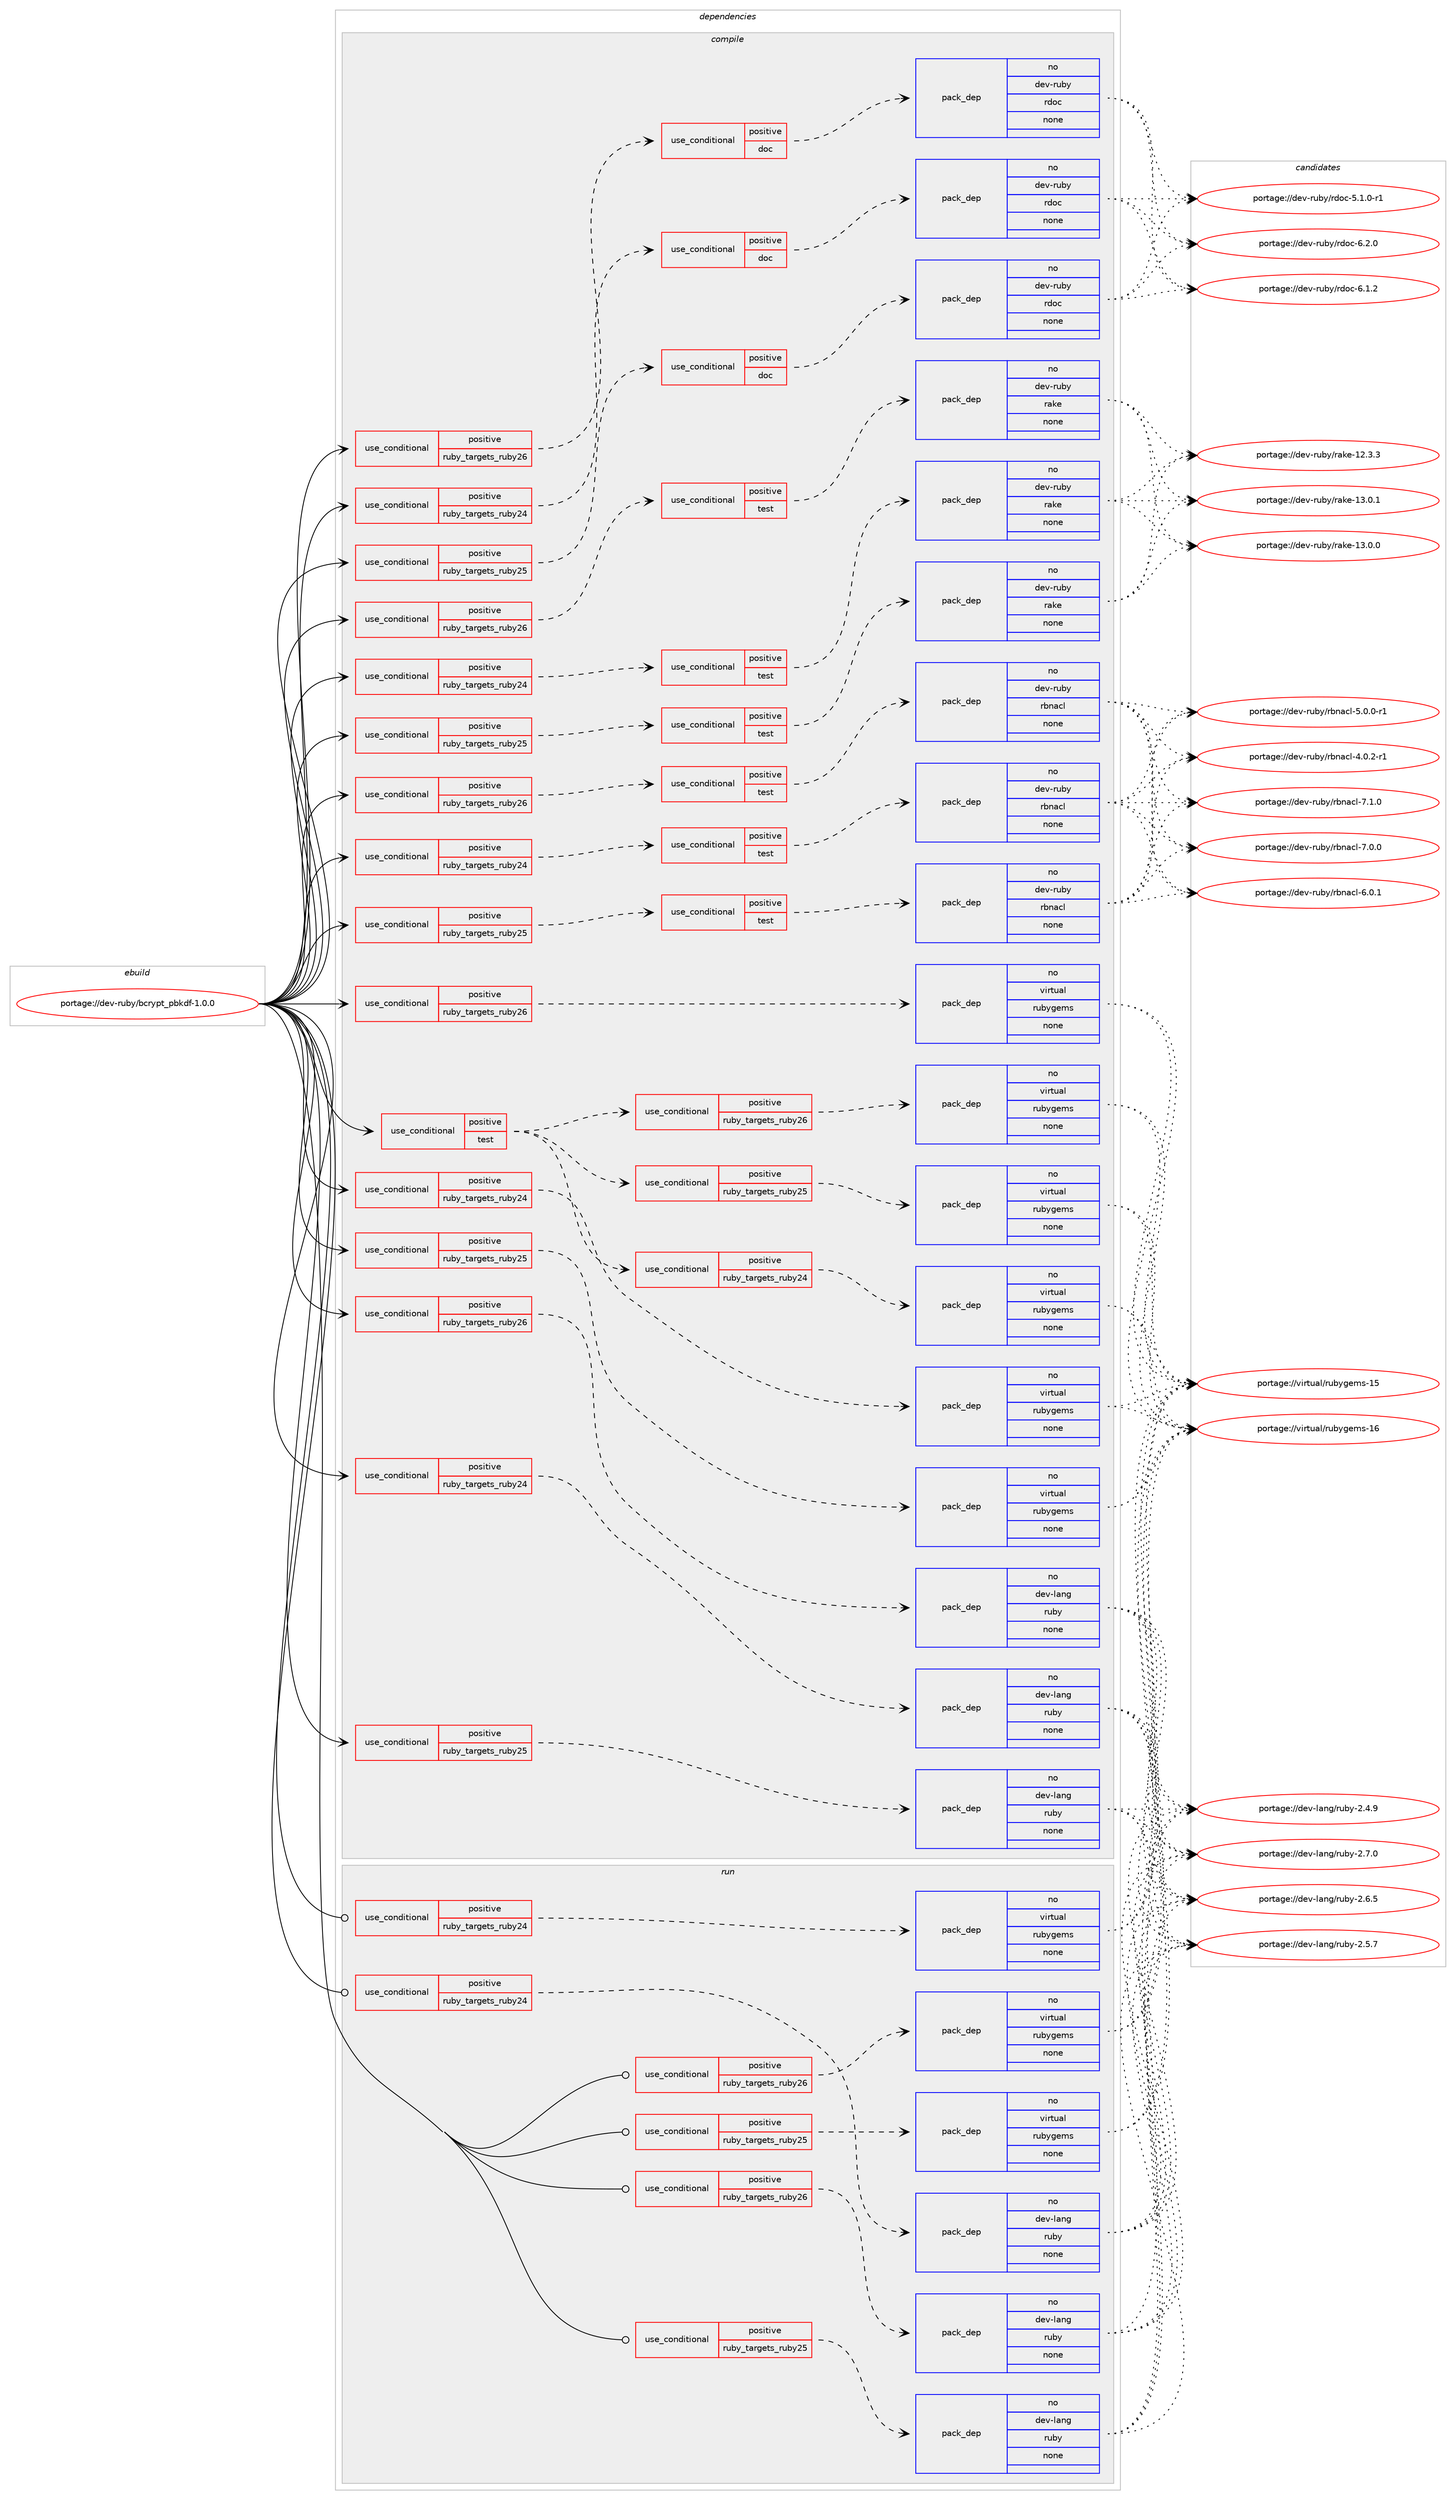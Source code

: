 digraph prolog {

# *************
# Graph options
# *************

newrank=true;
concentrate=true;
compound=true;
graph [rankdir=LR,fontname=Helvetica,fontsize=10,ranksep=1.5];#, ranksep=2.5, nodesep=0.2];
edge  [arrowhead=vee];
node  [fontname=Helvetica,fontsize=10];

# **********
# The ebuild
# **********

subgraph cluster_leftcol {
color=gray;
label=<<i>ebuild</i>>;
id [label="portage://dev-ruby/bcrypt_pbkdf-1.0.0", color=red, width=4, href="../dev-ruby/bcrypt_pbkdf-1.0.0.svg"];
}

# ****************
# The dependencies
# ****************

subgraph cluster_midcol {
color=gray;
label=<<i>dependencies</i>>;
subgraph cluster_compile {
fillcolor="#eeeeee";
style=filled;
label=<<i>compile</i>>;
subgraph cond92588 {
dependency366362 [label=<<TABLE BORDER="0" CELLBORDER="1" CELLSPACING="0" CELLPADDING="4"><TR><TD ROWSPAN="3" CELLPADDING="10">use_conditional</TD></TR><TR><TD>positive</TD></TR><TR><TD>ruby_targets_ruby24</TD></TR></TABLE>>, shape=none, color=red];
subgraph cond92589 {
dependency366363 [label=<<TABLE BORDER="0" CELLBORDER="1" CELLSPACING="0" CELLPADDING="4"><TR><TD ROWSPAN="3" CELLPADDING="10">use_conditional</TD></TR><TR><TD>positive</TD></TR><TR><TD>doc</TD></TR></TABLE>>, shape=none, color=red];
subgraph pack268950 {
dependency366364 [label=<<TABLE BORDER="0" CELLBORDER="1" CELLSPACING="0" CELLPADDING="4" WIDTH="220"><TR><TD ROWSPAN="6" CELLPADDING="30">pack_dep</TD></TR><TR><TD WIDTH="110">no</TD></TR><TR><TD>dev-ruby</TD></TR><TR><TD>rdoc</TD></TR><TR><TD>none</TD></TR><TR><TD></TD></TR></TABLE>>, shape=none, color=blue];
}
dependency366363:e -> dependency366364:w [weight=20,style="dashed",arrowhead="vee"];
}
dependency366362:e -> dependency366363:w [weight=20,style="dashed",arrowhead="vee"];
}
id:e -> dependency366362:w [weight=20,style="solid",arrowhead="vee"];
subgraph cond92590 {
dependency366365 [label=<<TABLE BORDER="0" CELLBORDER="1" CELLSPACING="0" CELLPADDING="4"><TR><TD ROWSPAN="3" CELLPADDING="10">use_conditional</TD></TR><TR><TD>positive</TD></TR><TR><TD>ruby_targets_ruby24</TD></TR></TABLE>>, shape=none, color=red];
subgraph cond92591 {
dependency366366 [label=<<TABLE BORDER="0" CELLBORDER="1" CELLSPACING="0" CELLPADDING="4"><TR><TD ROWSPAN="3" CELLPADDING="10">use_conditional</TD></TR><TR><TD>positive</TD></TR><TR><TD>test</TD></TR></TABLE>>, shape=none, color=red];
subgraph pack268951 {
dependency366367 [label=<<TABLE BORDER="0" CELLBORDER="1" CELLSPACING="0" CELLPADDING="4" WIDTH="220"><TR><TD ROWSPAN="6" CELLPADDING="30">pack_dep</TD></TR><TR><TD WIDTH="110">no</TD></TR><TR><TD>dev-ruby</TD></TR><TR><TD>rake</TD></TR><TR><TD>none</TD></TR><TR><TD></TD></TR></TABLE>>, shape=none, color=blue];
}
dependency366366:e -> dependency366367:w [weight=20,style="dashed",arrowhead="vee"];
}
dependency366365:e -> dependency366366:w [weight=20,style="dashed",arrowhead="vee"];
}
id:e -> dependency366365:w [weight=20,style="solid",arrowhead="vee"];
subgraph cond92592 {
dependency366368 [label=<<TABLE BORDER="0" CELLBORDER="1" CELLSPACING="0" CELLPADDING="4"><TR><TD ROWSPAN="3" CELLPADDING="10">use_conditional</TD></TR><TR><TD>positive</TD></TR><TR><TD>ruby_targets_ruby24</TD></TR></TABLE>>, shape=none, color=red];
subgraph cond92593 {
dependency366369 [label=<<TABLE BORDER="0" CELLBORDER="1" CELLSPACING="0" CELLPADDING="4"><TR><TD ROWSPAN="3" CELLPADDING="10">use_conditional</TD></TR><TR><TD>positive</TD></TR><TR><TD>test</TD></TR></TABLE>>, shape=none, color=red];
subgraph pack268952 {
dependency366370 [label=<<TABLE BORDER="0" CELLBORDER="1" CELLSPACING="0" CELLPADDING="4" WIDTH="220"><TR><TD ROWSPAN="6" CELLPADDING="30">pack_dep</TD></TR><TR><TD WIDTH="110">no</TD></TR><TR><TD>dev-ruby</TD></TR><TR><TD>rbnacl</TD></TR><TR><TD>none</TD></TR><TR><TD></TD></TR></TABLE>>, shape=none, color=blue];
}
dependency366369:e -> dependency366370:w [weight=20,style="dashed",arrowhead="vee"];
}
dependency366368:e -> dependency366369:w [weight=20,style="dashed",arrowhead="vee"];
}
id:e -> dependency366368:w [weight=20,style="solid",arrowhead="vee"];
subgraph cond92594 {
dependency366371 [label=<<TABLE BORDER="0" CELLBORDER="1" CELLSPACING="0" CELLPADDING="4"><TR><TD ROWSPAN="3" CELLPADDING="10">use_conditional</TD></TR><TR><TD>positive</TD></TR><TR><TD>ruby_targets_ruby24</TD></TR></TABLE>>, shape=none, color=red];
subgraph pack268953 {
dependency366372 [label=<<TABLE BORDER="0" CELLBORDER="1" CELLSPACING="0" CELLPADDING="4" WIDTH="220"><TR><TD ROWSPAN="6" CELLPADDING="30">pack_dep</TD></TR><TR><TD WIDTH="110">no</TD></TR><TR><TD>dev-lang</TD></TR><TR><TD>ruby</TD></TR><TR><TD>none</TD></TR><TR><TD></TD></TR></TABLE>>, shape=none, color=blue];
}
dependency366371:e -> dependency366372:w [weight=20,style="dashed",arrowhead="vee"];
}
id:e -> dependency366371:w [weight=20,style="solid",arrowhead="vee"];
subgraph cond92595 {
dependency366373 [label=<<TABLE BORDER="0" CELLBORDER="1" CELLSPACING="0" CELLPADDING="4"><TR><TD ROWSPAN="3" CELLPADDING="10">use_conditional</TD></TR><TR><TD>positive</TD></TR><TR><TD>ruby_targets_ruby24</TD></TR></TABLE>>, shape=none, color=red];
subgraph pack268954 {
dependency366374 [label=<<TABLE BORDER="0" CELLBORDER="1" CELLSPACING="0" CELLPADDING="4" WIDTH="220"><TR><TD ROWSPAN="6" CELLPADDING="30">pack_dep</TD></TR><TR><TD WIDTH="110">no</TD></TR><TR><TD>virtual</TD></TR><TR><TD>rubygems</TD></TR><TR><TD>none</TD></TR><TR><TD></TD></TR></TABLE>>, shape=none, color=blue];
}
dependency366373:e -> dependency366374:w [weight=20,style="dashed",arrowhead="vee"];
}
id:e -> dependency366373:w [weight=20,style="solid",arrowhead="vee"];
subgraph cond92596 {
dependency366375 [label=<<TABLE BORDER="0" CELLBORDER="1" CELLSPACING="0" CELLPADDING="4"><TR><TD ROWSPAN="3" CELLPADDING="10">use_conditional</TD></TR><TR><TD>positive</TD></TR><TR><TD>ruby_targets_ruby25</TD></TR></TABLE>>, shape=none, color=red];
subgraph cond92597 {
dependency366376 [label=<<TABLE BORDER="0" CELLBORDER="1" CELLSPACING="0" CELLPADDING="4"><TR><TD ROWSPAN="3" CELLPADDING="10">use_conditional</TD></TR><TR><TD>positive</TD></TR><TR><TD>doc</TD></TR></TABLE>>, shape=none, color=red];
subgraph pack268955 {
dependency366377 [label=<<TABLE BORDER="0" CELLBORDER="1" CELLSPACING="0" CELLPADDING="4" WIDTH="220"><TR><TD ROWSPAN="6" CELLPADDING="30">pack_dep</TD></TR><TR><TD WIDTH="110">no</TD></TR><TR><TD>dev-ruby</TD></TR><TR><TD>rdoc</TD></TR><TR><TD>none</TD></TR><TR><TD></TD></TR></TABLE>>, shape=none, color=blue];
}
dependency366376:e -> dependency366377:w [weight=20,style="dashed",arrowhead="vee"];
}
dependency366375:e -> dependency366376:w [weight=20,style="dashed",arrowhead="vee"];
}
id:e -> dependency366375:w [weight=20,style="solid",arrowhead="vee"];
subgraph cond92598 {
dependency366378 [label=<<TABLE BORDER="0" CELLBORDER="1" CELLSPACING="0" CELLPADDING="4"><TR><TD ROWSPAN="3" CELLPADDING="10">use_conditional</TD></TR><TR><TD>positive</TD></TR><TR><TD>ruby_targets_ruby25</TD></TR></TABLE>>, shape=none, color=red];
subgraph cond92599 {
dependency366379 [label=<<TABLE BORDER="0" CELLBORDER="1" CELLSPACING="0" CELLPADDING="4"><TR><TD ROWSPAN="3" CELLPADDING="10">use_conditional</TD></TR><TR><TD>positive</TD></TR><TR><TD>test</TD></TR></TABLE>>, shape=none, color=red];
subgraph pack268956 {
dependency366380 [label=<<TABLE BORDER="0" CELLBORDER="1" CELLSPACING="0" CELLPADDING="4" WIDTH="220"><TR><TD ROWSPAN="6" CELLPADDING="30">pack_dep</TD></TR><TR><TD WIDTH="110">no</TD></TR><TR><TD>dev-ruby</TD></TR><TR><TD>rake</TD></TR><TR><TD>none</TD></TR><TR><TD></TD></TR></TABLE>>, shape=none, color=blue];
}
dependency366379:e -> dependency366380:w [weight=20,style="dashed",arrowhead="vee"];
}
dependency366378:e -> dependency366379:w [weight=20,style="dashed",arrowhead="vee"];
}
id:e -> dependency366378:w [weight=20,style="solid",arrowhead="vee"];
subgraph cond92600 {
dependency366381 [label=<<TABLE BORDER="0" CELLBORDER="1" CELLSPACING="0" CELLPADDING="4"><TR><TD ROWSPAN="3" CELLPADDING="10">use_conditional</TD></TR><TR><TD>positive</TD></TR><TR><TD>ruby_targets_ruby25</TD></TR></TABLE>>, shape=none, color=red];
subgraph cond92601 {
dependency366382 [label=<<TABLE BORDER="0" CELLBORDER="1" CELLSPACING="0" CELLPADDING="4"><TR><TD ROWSPAN="3" CELLPADDING="10">use_conditional</TD></TR><TR><TD>positive</TD></TR><TR><TD>test</TD></TR></TABLE>>, shape=none, color=red];
subgraph pack268957 {
dependency366383 [label=<<TABLE BORDER="0" CELLBORDER="1" CELLSPACING="0" CELLPADDING="4" WIDTH="220"><TR><TD ROWSPAN="6" CELLPADDING="30">pack_dep</TD></TR><TR><TD WIDTH="110">no</TD></TR><TR><TD>dev-ruby</TD></TR><TR><TD>rbnacl</TD></TR><TR><TD>none</TD></TR><TR><TD></TD></TR></TABLE>>, shape=none, color=blue];
}
dependency366382:e -> dependency366383:w [weight=20,style="dashed",arrowhead="vee"];
}
dependency366381:e -> dependency366382:w [weight=20,style="dashed",arrowhead="vee"];
}
id:e -> dependency366381:w [weight=20,style="solid",arrowhead="vee"];
subgraph cond92602 {
dependency366384 [label=<<TABLE BORDER="0" CELLBORDER="1" CELLSPACING="0" CELLPADDING="4"><TR><TD ROWSPAN="3" CELLPADDING="10">use_conditional</TD></TR><TR><TD>positive</TD></TR><TR><TD>ruby_targets_ruby25</TD></TR></TABLE>>, shape=none, color=red];
subgraph pack268958 {
dependency366385 [label=<<TABLE BORDER="0" CELLBORDER="1" CELLSPACING="0" CELLPADDING="4" WIDTH="220"><TR><TD ROWSPAN="6" CELLPADDING="30">pack_dep</TD></TR><TR><TD WIDTH="110">no</TD></TR><TR><TD>dev-lang</TD></TR><TR><TD>ruby</TD></TR><TR><TD>none</TD></TR><TR><TD></TD></TR></TABLE>>, shape=none, color=blue];
}
dependency366384:e -> dependency366385:w [weight=20,style="dashed",arrowhead="vee"];
}
id:e -> dependency366384:w [weight=20,style="solid",arrowhead="vee"];
subgraph cond92603 {
dependency366386 [label=<<TABLE BORDER="0" CELLBORDER="1" CELLSPACING="0" CELLPADDING="4"><TR><TD ROWSPAN="3" CELLPADDING="10">use_conditional</TD></TR><TR><TD>positive</TD></TR><TR><TD>ruby_targets_ruby25</TD></TR></TABLE>>, shape=none, color=red];
subgraph pack268959 {
dependency366387 [label=<<TABLE BORDER="0" CELLBORDER="1" CELLSPACING="0" CELLPADDING="4" WIDTH="220"><TR><TD ROWSPAN="6" CELLPADDING="30">pack_dep</TD></TR><TR><TD WIDTH="110">no</TD></TR><TR><TD>virtual</TD></TR><TR><TD>rubygems</TD></TR><TR><TD>none</TD></TR><TR><TD></TD></TR></TABLE>>, shape=none, color=blue];
}
dependency366386:e -> dependency366387:w [weight=20,style="dashed",arrowhead="vee"];
}
id:e -> dependency366386:w [weight=20,style="solid",arrowhead="vee"];
subgraph cond92604 {
dependency366388 [label=<<TABLE BORDER="0" CELLBORDER="1" CELLSPACING="0" CELLPADDING="4"><TR><TD ROWSPAN="3" CELLPADDING="10">use_conditional</TD></TR><TR><TD>positive</TD></TR><TR><TD>ruby_targets_ruby26</TD></TR></TABLE>>, shape=none, color=red];
subgraph cond92605 {
dependency366389 [label=<<TABLE BORDER="0" CELLBORDER="1" CELLSPACING="0" CELLPADDING="4"><TR><TD ROWSPAN="3" CELLPADDING="10">use_conditional</TD></TR><TR><TD>positive</TD></TR><TR><TD>doc</TD></TR></TABLE>>, shape=none, color=red];
subgraph pack268960 {
dependency366390 [label=<<TABLE BORDER="0" CELLBORDER="1" CELLSPACING="0" CELLPADDING="4" WIDTH="220"><TR><TD ROWSPAN="6" CELLPADDING="30">pack_dep</TD></TR><TR><TD WIDTH="110">no</TD></TR><TR><TD>dev-ruby</TD></TR><TR><TD>rdoc</TD></TR><TR><TD>none</TD></TR><TR><TD></TD></TR></TABLE>>, shape=none, color=blue];
}
dependency366389:e -> dependency366390:w [weight=20,style="dashed",arrowhead="vee"];
}
dependency366388:e -> dependency366389:w [weight=20,style="dashed",arrowhead="vee"];
}
id:e -> dependency366388:w [weight=20,style="solid",arrowhead="vee"];
subgraph cond92606 {
dependency366391 [label=<<TABLE BORDER="0" CELLBORDER="1" CELLSPACING="0" CELLPADDING="4"><TR><TD ROWSPAN="3" CELLPADDING="10">use_conditional</TD></TR><TR><TD>positive</TD></TR><TR><TD>ruby_targets_ruby26</TD></TR></TABLE>>, shape=none, color=red];
subgraph cond92607 {
dependency366392 [label=<<TABLE BORDER="0" CELLBORDER="1" CELLSPACING="0" CELLPADDING="4"><TR><TD ROWSPAN="3" CELLPADDING="10">use_conditional</TD></TR><TR><TD>positive</TD></TR><TR><TD>test</TD></TR></TABLE>>, shape=none, color=red];
subgraph pack268961 {
dependency366393 [label=<<TABLE BORDER="0" CELLBORDER="1" CELLSPACING="0" CELLPADDING="4" WIDTH="220"><TR><TD ROWSPAN="6" CELLPADDING="30">pack_dep</TD></TR><TR><TD WIDTH="110">no</TD></TR><TR><TD>dev-ruby</TD></TR><TR><TD>rake</TD></TR><TR><TD>none</TD></TR><TR><TD></TD></TR></TABLE>>, shape=none, color=blue];
}
dependency366392:e -> dependency366393:w [weight=20,style="dashed",arrowhead="vee"];
}
dependency366391:e -> dependency366392:w [weight=20,style="dashed",arrowhead="vee"];
}
id:e -> dependency366391:w [weight=20,style="solid",arrowhead="vee"];
subgraph cond92608 {
dependency366394 [label=<<TABLE BORDER="0" CELLBORDER="1" CELLSPACING="0" CELLPADDING="4"><TR><TD ROWSPAN="3" CELLPADDING="10">use_conditional</TD></TR><TR><TD>positive</TD></TR><TR><TD>ruby_targets_ruby26</TD></TR></TABLE>>, shape=none, color=red];
subgraph cond92609 {
dependency366395 [label=<<TABLE BORDER="0" CELLBORDER="1" CELLSPACING="0" CELLPADDING="4"><TR><TD ROWSPAN="3" CELLPADDING="10">use_conditional</TD></TR><TR><TD>positive</TD></TR><TR><TD>test</TD></TR></TABLE>>, shape=none, color=red];
subgraph pack268962 {
dependency366396 [label=<<TABLE BORDER="0" CELLBORDER="1" CELLSPACING="0" CELLPADDING="4" WIDTH="220"><TR><TD ROWSPAN="6" CELLPADDING="30">pack_dep</TD></TR><TR><TD WIDTH="110">no</TD></TR><TR><TD>dev-ruby</TD></TR><TR><TD>rbnacl</TD></TR><TR><TD>none</TD></TR><TR><TD></TD></TR></TABLE>>, shape=none, color=blue];
}
dependency366395:e -> dependency366396:w [weight=20,style="dashed",arrowhead="vee"];
}
dependency366394:e -> dependency366395:w [weight=20,style="dashed",arrowhead="vee"];
}
id:e -> dependency366394:w [weight=20,style="solid",arrowhead="vee"];
subgraph cond92610 {
dependency366397 [label=<<TABLE BORDER="0" CELLBORDER="1" CELLSPACING="0" CELLPADDING="4"><TR><TD ROWSPAN="3" CELLPADDING="10">use_conditional</TD></TR><TR><TD>positive</TD></TR><TR><TD>ruby_targets_ruby26</TD></TR></TABLE>>, shape=none, color=red];
subgraph pack268963 {
dependency366398 [label=<<TABLE BORDER="0" CELLBORDER="1" CELLSPACING="0" CELLPADDING="4" WIDTH="220"><TR><TD ROWSPAN="6" CELLPADDING="30">pack_dep</TD></TR><TR><TD WIDTH="110">no</TD></TR><TR><TD>dev-lang</TD></TR><TR><TD>ruby</TD></TR><TR><TD>none</TD></TR><TR><TD></TD></TR></TABLE>>, shape=none, color=blue];
}
dependency366397:e -> dependency366398:w [weight=20,style="dashed",arrowhead="vee"];
}
id:e -> dependency366397:w [weight=20,style="solid",arrowhead="vee"];
subgraph cond92611 {
dependency366399 [label=<<TABLE BORDER="0" CELLBORDER="1" CELLSPACING="0" CELLPADDING="4"><TR><TD ROWSPAN="3" CELLPADDING="10">use_conditional</TD></TR><TR><TD>positive</TD></TR><TR><TD>ruby_targets_ruby26</TD></TR></TABLE>>, shape=none, color=red];
subgraph pack268964 {
dependency366400 [label=<<TABLE BORDER="0" CELLBORDER="1" CELLSPACING="0" CELLPADDING="4" WIDTH="220"><TR><TD ROWSPAN="6" CELLPADDING="30">pack_dep</TD></TR><TR><TD WIDTH="110">no</TD></TR><TR><TD>virtual</TD></TR><TR><TD>rubygems</TD></TR><TR><TD>none</TD></TR><TR><TD></TD></TR></TABLE>>, shape=none, color=blue];
}
dependency366399:e -> dependency366400:w [weight=20,style="dashed",arrowhead="vee"];
}
id:e -> dependency366399:w [weight=20,style="solid",arrowhead="vee"];
subgraph cond92612 {
dependency366401 [label=<<TABLE BORDER="0" CELLBORDER="1" CELLSPACING="0" CELLPADDING="4"><TR><TD ROWSPAN="3" CELLPADDING="10">use_conditional</TD></TR><TR><TD>positive</TD></TR><TR><TD>test</TD></TR></TABLE>>, shape=none, color=red];
subgraph cond92613 {
dependency366402 [label=<<TABLE BORDER="0" CELLBORDER="1" CELLSPACING="0" CELLPADDING="4"><TR><TD ROWSPAN="3" CELLPADDING="10">use_conditional</TD></TR><TR><TD>positive</TD></TR><TR><TD>ruby_targets_ruby24</TD></TR></TABLE>>, shape=none, color=red];
subgraph pack268965 {
dependency366403 [label=<<TABLE BORDER="0" CELLBORDER="1" CELLSPACING="0" CELLPADDING="4" WIDTH="220"><TR><TD ROWSPAN="6" CELLPADDING="30">pack_dep</TD></TR><TR><TD WIDTH="110">no</TD></TR><TR><TD>virtual</TD></TR><TR><TD>rubygems</TD></TR><TR><TD>none</TD></TR><TR><TD></TD></TR></TABLE>>, shape=none, color=blue];
}
dependency366402:e -> dependency366403:w [weight=20,style="dashed",arrowhead="vee"];
}
dependency366401:e -> dependency366402:w [weight=20,style="dashed",arrowhead="vee"];
subgraph cond92614 {
dependency366404 [label=<<TABLE BORDER="0" CELLBORDER="1" CELLSPACING="0" CELLPADDING="4"><TR><TD ROWSPAN="3" CELLPADDING="10">use_conditional</TD></TR><TR><TD>positive</TD></TR><TR><TD>ruby_targets_ruby25</TD></TR></TABLE>>, shape=none, color=red];
subgraph pack268966 {
dependency366405 [label=<<TABLE BORDER="0" CELLBORDER="1" CELLSPACING="0" CELLPADDING="4" WIDTH="220"><TR><TD ROWSPAN="6" CELLPADDING="30">pack_dep</TD></TR><TR><TD WIDTH="110">no</TD></TR><TR><TD>virtual</TD></TR><TR><TD>rubygems</TD></TR><TR><TD>none</TD></TR><TR><TD></TD></TR></TABLE>>, shape=none, color=blue];
}
dependency366404:e -> dependency366405:w [weight=20,style="dashed",arrowhead="vee"];
}
dependency366401:e -> dependency366404:w [weight=20,style="dashed",arrowhead="vee"];
subgraph cond92615 {
dependency366406 [label=<<TABLE BORDER="0" CELLBORDER="1" CELLSPACING="0" CELLPADDING="4"><TR><TD ROWSPAN="3" CELLPADDING="10">use_conditional</TD></TR><TR><TD>positive</TD></TR><TR><TD>ruby_targets_ruby26</TD></TR></TABLE>>, shape=none, color=red];
subgraph pack268967 {
dependency366407 [label=<<TABLE BORDER="0" CELLBORDER="1" CELLSPACING="0" CELLPADDING="4" WIDTH="220"><TR><TD ROWSPAN="6" CELLPADDING="30">pack_dep</TD></TR><TR><TD WIDTH="110">no</TD></TR><TR><TD>virtual</TD></TR><TR><TD>rubygems</TD></TR><TR><TD>none</TD></TR><TR><TD></TD></TR></TABLE>>, shape=none, color=blue];
}
dependency366406:e -> dependency366407:w [weight=20,style="dashed",arrowhead="vee"];
}
dependency366401:e -> dependency366406:w [weight=20,style="dashed",arrowhead="vee"];
}
id:e -> dependency366401:w [weight=20,style="solid",arrowhead="vee"];
}
subgraph cluster_compileandrun {
fillcolor="#eeeeee";
style=filled;
label=<<i>compile and run</i>>;
}
subgraph cluster_run {
fillcolor="#eeeeee";
style=filled;
label=<<i>run</i>>;
subgraph cond92616 {
dependency366408 [label=<<TABLE BORDER="0" CELLBORDER="1" CELLSPACING="0" CELLPADDING="4"><TR><TD ROWSPAN="3" CELLPADDING="10">use_conditional</TD></TR><TR><TD>positive</TD></TR><TR><TD>ruby_targets_ruby24</TD></TR></TABLE>>, shape=none, color=red];
subgraph pack268968 {
dependency366409 [label=<<TABLE BORDER="0" CELLBORDER="1" CELLSPACING="0" CELLPADDING="4" WIDTH="220"><TR><TD ROWSPAN="6" CELLPADDING="30">pack_dep</TD></TR><TR><TD WIDTH="110">no</TD></TR><TR><TD>dev-lang</TD></TR><TR><TD>ruby</TD></TR><TR><TD>none</TD></TR><TR><TD></TD></TR></TABLE>>, shape=none, color=blue];
}
dependency366408:e -> dependency366409:w [weight=20,style="dashed",arrowhead="vee"];
}
id:e -> dependency366408:w [weight=20,style="solid",arrowhead="odot"];
subgraph cond92617 {
dependency366410 [label=<<TABLE BORDER="0" CELLBORDER="1" CELLSPACING="0" CELLPADDING="4"><TR><TD ROWSPAN="3" CELLPADDING="10">use_conditional</TD></TR><TR><TD>positive</TD></TR><TR><TD>ruby_targets_ruby24</TD></TR></TABLE>>, shape=none, color=red];
subgraph pack268969 {
dependency366411 [label=<<TABLE BORDER="0" CELLBORDER="1" CELLSPACING="0" CELLPADDING="4" WIDTH="220"><TR><TD ROWSPAN="6" CELLPADDING="30">pack_dep</TD></TR><TR><TD WIDTH="110">no</TD></TR><TR><TD>virtual</TD></TR><TR><TD>rubygems</TD></TR><TR><TD>none</TD></TR><TR><TD></TD></TR></TABLE>>, shape=none, color=blue];
}
dependency366410:e -> dependency366411:w [weight=20,style="dashed",arrowhead="vee"];
}
id:e -> dependency366410:w [weight=20,style="solid",arrowhead="odot"];
subgraph cond92618 {
dependency366412 [label=<<TABLE BORDER="0" CELLBORDER="1" CELLSPACING="0" CELLPADDING="4"><TR><TD ROWSPAN="3" CELLPADDING="10">use_conditional</TD></TR><TR><TD>positive</TD></TR><TR><TD>ruby_targets_ruby25</TD></TR></TABLE>>, shape=none, color=red];
subgraph pack268970 {
dependency366413 [label=<<TABLE BORDER="0" CELLBORDER="1" CELLSPACING="0" CELLPADDING="4" WIDTH="220"><TR><TD ROWSPAN="6" CELLPADDING="30">pack_dep</TD></TR><TR><TD WIDTH="110">no</TD></TR><TR><TD>dev-lang</TD></TR><TR><TD>ruby</TD></TR><TR><TD>none</TD></TR><TR><TD></TD></TR></TABLE>>, shape=none, color=blue];
}
dependency366412:e -> dependency366413:w [weight=20,style="dashed",arrowhead="vee"];
}
id:e -> dependency366412:w [weight=20,style="solid",arrowhead="odot"];
subgraph cond92619 {
dependency366414 [label=<<TABLE BORDER="0" CELLBORDER="1" CELLSPACING="0" CELLPADDING="4"><TR><TD ROWSPAN="3" CELLPADDING="10">use_conditional</TD></TR><TR><TD>positive</TD></TR><TR><TD>ruby_targets_ruby25</TD></TR></TABLE>>, shape=none, color=red];
subgraph pack268971 {
dependency366415 [label=<<TABLE BORDER="0" CELLBORDER="1" CELLSPACING="0" CELLPADDING="4" WIDTH="220"><TR><TD ROWSPAN="6" CELLPADDING="30">pack_dep</TD></TR><TR><TD WIDTH="110">no</TD></TR><TR><TD>virtual</TD></TR><TR><TD>rubygems</TD></TR><TR><TD>none</TD></TR><TR><TD></TD></TR></TABLE>>, shape=none, color=blue];
}
dependency366414:e -> dependency366415:w [weight=20,style="dashed",arrowhead="vee"];
}
id:e -> dependency366414:w [weight=20,style="solid",arrowhead="odot"];
subgraph cond92620 {
dependency366416 [label=<<TABLE BORDER="0" CELLBORDER="1" CELLSPACING="0" CELLPADDING="4"><TR><TD ROWSPAN="3" CELLPADDING="10">use_conditional</TD></TR><TR><TD>positive</TD></TR><TR><TD>ruby_targets_ruby26</TD></TR></TABLE>>, shape=none, color=red];
subgraph pack268972 {
dependency366417 [label=<<TABLE BORDER="0" CELLBORDER="1" CELLSPACING="0" CELLPADDING="4" WIDTH="220"><TR><TD ROWSPAN="6" CELLPADDING="30">pack_dep</TD></TR><TR><TD WIDTH="110">no</TD></TR><TR><TD>dev-lang</TD></TR><TR><TD>ruby</TD></TR><TR><TD>none</TD></TR><TR><TD></TD></TR></TABLE>>, shape=none, color=blue];
}
dependency366416:e -> dependency366417:w [weight=20,style="dashed",arrowhead="vee"];
}
id:e -> dependency366416:w [weight=20,style="solid",arrowhead="odot"];
subgraph cond92621 {
dependency366418 [label=<<TABLE BORDER="0" CELLBORDER="1" CELLSPACING="0" CELLPADDING="4"><TR><TD ROWSPAN="3" CELLPADDING="10">use_conditional</TD></TR><TR><TD>positive</TD></TR><TR><TD>ruby_targets_ruby26</TD></TR></TABLE>>, shape=none, color=red];
subgraph pack268973 {
dependency366419 [label=<<TABLE BORDER="0" CELLBORDER="1" CELLSPACING="0" CELLPADDING="4" WIDTH="220"><TR><TD ROWSPAN="6" CELLPADDING="30">pack_dep</TD></TR><TR><TD WIDTH="110">no</TD></TR><TR><TD>virtual</TD></TR><TR><TD>rubygems</TD></TR><TR><TD>none</TD></TR><TR><TD></TD></TR></TABLE>>, shape=none, color=blue];
}
dependency366418:e -> dependency366419:w [weight=20,style="dashed",arrowhead="vee"];
}
id:e -> dependency366418:w [weight=20,style="solid",arrowhead="odot"];
}
}

# **************
# The candidates
# **************

subgraph cluster_choices {
rank=same;
color=gray;
label=<<i>candidates</i>>;

subgraph choice268950 {
color=black;
nodesep=1;
choice10010111845114117981214711410011199455446504648 [label="portage://dev-ruby/rdoc-6.2.0", color=red, width=4,href="../dev-ruby/rdoc-6.2.0.svg"];
choice10010111845114117981214711410011199455446494650 [label="portage://dev-ruby/rdoc-6.1.2", color=red, width=4,href="../dev-ruby/rdoc-6.1.2.svg"];
choice100101118451141179812147114100111994553464946484511449 [label="portage://dev-ruby/rdoc-5.1.0-r1", color=red, width=4,href="../dev-ruby/rdoc-5.1.0-r1.svg"];
dependency366364:e -> choice10010111845114117981214711410011199455446504648:w [style=dotted,weight="100"];
dependency366364:e -> choice10010111845114117981214711410011199455446494650:w [style=dotted,weight="100"];
dependency366364:e -> choice100101118451141179812147114100111994553464946484511449:w [style=dotted,weight="100"];
}
subgraph choice268951 {
color=black;
nodesep=1;
choice1001011184511411798121471149710710145495146484649 [label="portage://dev-ruby/rake-13.0.1", color=red, width=4,href="../dev-ruby/rake-13.0.1.svg"];
choice1001011184511411798121471149710710145495146484648 [label="portage://dev-ruby/rake-13.0.0", color=red, width=4,href="../dev-ruby/rake-13.0.0.svg"];
choice1001011184511411798121471149710710145495046514651 [label="portage://dev-ruby/rake-12.3.3", color=red, width=4,href="../dev-ruby/rake-12.3.3.svg"];
dependency366367:e -> choice1001011184511411798121471149710710145495146484649:w [style=dotted,weight="100"];
dependency366367:e -> choice1001011184511411798121471149710710145495146484648:w [style=dotted,weight="100"];
dependency366367:e -> choice1001011184511411798121471149710710145495046514651:w [style=dotted,weight="100"];
}
subgraph choice268952 {
color=black;
nodesep=1;
choice100101118451141179812147114981109799108455546494648 [label="portage://dev-ruby/rbnacl-7.1.0", color=red, width=4,href="../dev-ruby/rbnacl-7.1.0.svg"];
choice100101118451141179812147114981109799108455546484648 [label="portage://dev-ruby/rbnacl-7.0.0", color=red, width=4,href="../dev-ruby/rbnacl-7.0.0.svg"];
choice100101118451141179812147114981109799108455446484649 [label="portage://dev-ruby/rbnacl-6.0.1", color=red, width=4,href="../dev-ruby/rbnacl-6.0.1.svg"];
choice1001011184511411798121471149811097991084553464846484511449 [label="portage://dev-ruby/rbnacl-5.0.0-r1", color=red, width=4,href="../dev-ruby/rbnacl-5.0.0-r1.svg"];
choice1001011184511411798121471149811097991084552464846504511449 [label="portage://dev-ruby/rbnacl-4.0.2-r1", color=red, width=4,href="../dev-ruby/rbnacl-4.0.2-r1.svg"];
dependency366370:e -> choice100101118451141179812147114981109799108455546494648:w [style=dotted,weight="100"];
dependency366370:e -> choice100101118451141179812147114981109799108455546484648:w [style=dotted,weight="100"];
dependency366370:e -> choice100101118451141179812147114981109799108455446484649:w [style=dotted,weight="100"];
dependency366370:e -> choice1001011184511411798121471149811097991084553464846484511449:w [style=dotted,weight="100"];
dependency366370:e -> choice1001011184511411798121471149811097991084552464846504511449:w [style=dotted,weight="100"];
}
subgraph choice268953 {
color=black;
nodesep=1;
choice10010111845108971101034711411798121455046554648 [label="portage://dev-lang/ruby-2.7.0", color=red, width=4,href="../dev-lang/ruby-2.7.0.svg"];
choice10010111845108971101034711411798121455046544653 [label="portage://dev-lang/ruby-2.6.5", color=red, width=4,href="../dev-lang/ruby-2.6.5.svg"];
choice10010111845108971101034711411798121455046534655 [label="portage://dev-lang/ruby-2.5.7", color=red, width=4,href="../dev-lang/ruby-2.5.7.svg"];
choice10010111845108971101034711411798121455046524657 [label="portage://dev-lang/ruby-2.4.9", color=red, width=4,href="../dev-lang/ruby-2.4.9.svg"];
dependency366372:e -> choice10010111845108971101034711411798121455046554648:w [style=dotted,weight="100"];
dependency366372:e -> choice10010111845108971101034711411798121455046544653:w [style=dotted,weight="100"];
dependency366372:e -> choice10010111845108971101034711411798121455046534655:w [style=dotted,weight="100"];
dependency366372:e -> choice10010111845108971101034711411798121455046524657:w [style=dotted,weight="100"];
}
subgraph choice268954 {
color=black;
nodesep=1;
choice118105114116117971084711411798121103101109115454954 [label="portage://virtual/rubygems-16", color=red, width=4,href="../virtual/rubygems-16.svg"];
choice118105114116117971084711411798121103101109115454953 [label="portage://virtual/rubygems-15", color=red, width=4,href="../virtual/rubygems-15.svg"];
dependency366374:e -> choice118105114116117971084711411798121103101109115454954:w [style=dotted,weight="100"];
dependency366374:e -> choice118105114116117971084711411798121103101109115454953:w [style=dotted,weight="100"];
}
subgraph choice268955 {
color=black;
nodesep=1;
choice10010111845114117981214711410011199455446504648 [label="portage://dev-ruby/rdoc-6.2.0", color=red, width=4,href="../dev-ruby/rdoc-6.2.0.svg"];
choice10010111845114117981214711410011199455446494650 [label="portage://dev-ruby/rdoc-6.1.2", color=red, width=4,href="../dev-ruby/rdoc-6.1.2.svg"];
choice100101118451141179812147114100111994553464946484511449 [label="portage://dev-ruby/rdoc-5.1.0-r1", color=red, width=4,href="../dev-ruby/rdoc-5.1.0-r1.svg"];
dependency366377:e -> choice10010111845114117981214711410011199455446504648:w [style=dotted,weight="100"];
dependency366377:e -> choice10010111845114117981214711410011199455446494650:w [style=dotted,weight="100"];
dependency366377:e -> choice100101118451141179812147114100111994553464946484511449:w [style=dotted,weight="100"];
}
subgraph choice268956 {
color=black;
nodesep=1;
choice1001011184511411798121471149710710145495146484649 [label="portage://dev-ruby/rake-13.0.1", color=red, width=4,href="../dev-ruby/rake-13.0.1.svg"];
choice1001011184511411798121471149710710145495146484648 [label="portage://dev-ruby/rake-13.0.0", color=red, width=4,href="../dev-ruby/rake-13.0.0.svg"];
choice1001011184511411798121471149710710145495046514651 [label="portage://dev-ruby/rake-12.3.3", color=red, width=4,href="../dev-ruby/rake-12.3.3.svg"];
dependency366380:e -> choice1001011184511411798121471149710710145495146484649:w [style=dotted,weight="100"];
dependency366380:e -> choice1001011184511411798121471149710710145495146484648:w [style=dotted,weight="100"];
dependency366380:e -> choice1001011184511411798121471149710710145495046514651:w [style=dotted,weight="100"];
}
subgraph choice268957 {
color=black;
nodesep=1;
choice100101118451141179812147114981109799108455546494648 [label="portage://dev-ruby/rbnacl-7.1.0", color=red, width=4,href="../dev-ruby/rbnacl-7.1.0.svg"];
choice100101118451141179812147114981109799108455546484648 [label="portage://dev-ruby/rbnacl-7.0.0", color=red, width=4,href="../dev-ruby/rbnacl-7.0.0.svg"];
choice100101118451141179812147114981109799108455446484649 [label="portage://dev-ruby/rbnacl-6.0.1", color=red, width=4,href="../dev-ruby/rbnacl-6.0.1.svg"];
choice1001011184511411798121471149811097991084553464846484511449 [label="portage://dev-ruby/rbnacl-5.0.0-r1", color=red, width=4,href="../dev-ruby/rbnacl-5.0.0-r1.svg"];
choice1001011184511411798121471149811097991084552464846504511449 [label="portage://dev-ruby/rbnacl-4.0.2-r1", color=red, width=4,href="../dev-ruby/rbnacl-4.0.2-r1.svg"];
dependency366383:e -> choice100101118451141179812147114981109799108455546494648:w [style=dotted,weight="100"];
dependency366383:e -> choice100101118451141179812147114981109799108455546484648:w [style=dotted,weight="100"];
dependency366383:e -> choice100101118451141179812147114981109799108455446484649:w [style=dotted,weight="100"];
dependency366383:e -> choice1001011184511411798121471149811097991084553464846484511449:w [style=dotted,weight="100"];
dependency366383:e -> choice1001011184511411798121471149811097991084552464846504511449:w [style=dotted,weight="100"];
}
subgraph choice268958 {
color=black;
nodesep=1;
choice10010111845108971101034711411798121455046554648 [label="portage://dev-lang/ruby-2.7.0", color=red, width=4,href="../dev-lang/ruby-2.7.0.svg"];
choice10010111845108971101034711411798121455046544653 [label="portage://dev-lang/ruby-2.6.5", color=red, width=4,href="../dev-lang/ruby-2.6.5.svg"];
choice10010111845108971101034711411798121455046534655 [label="portage://dev-lang/ruby-2.5.7", color=red, width=4,href="../dev-lang/ruby-2.5.7.svg"];
choice10010111845108971101034711411798121455046524657 [label="portage://dev-lang/ruby-2.4.9", color=red, width=4,href="../dev-lang/ruby-2.4.9.svg"];
dependency366385:e -> choice10010111845108971101034711411798121455046554648:w [style=dotted,weight="100"];
dependency366385:e -> choice10010111845108971101034711411798121455046544653:w [style=dotted,weight="100"];
dependency366385:e -> choice10010111845108971101034711411798121455046534655:w [style=dotted,weight="100"];
dependency366385:e -> choice10010111845108971101034711411798121455046524657:w [style=dotted,weight="100"];
}
subgraph choice268959 {
color=black;
nodesep=1;
choice118105114116117971084711411798121103101109115454954 [label="portage://virtual/rubygems-16", color=red, width=4,href="../virtual/rubygems-16.svg"];
choice118105114116117971084711411798121103101109115454953 [label="portage://virtual/rubygems-15", color=red, width=4,href="../virtual/rubygems-15.svg"];
dependency366387:e -> choice118105114116117971084711411798121103101109115454954:w [style=dotted,weight="100"];
dependency366387:e -> choice118105114116117971084711411798121103101109115454953:w [style=dotted,weight="100"];
}
subgraph choice268960 {
color=black;
nodesep=1;
choice10010111845114117981214711410011199455446504648 [label="portage://dev-ruby/rdoc-6.2.0", color=red, width=4,href="../dev-ruby/rdoc-6.2.0.svg"];
choice10010111845114117981214711410011199455446494650 [label="portage://dev-ruby/rdoc-6.1.2", color=red, width=4,href="../dev-ruby/rdoc-6.1.2.svg"];
choice100101118451141179812147114100111994553464946484511449 [label="portage://dev-ruby/rdoc-5.1.0-r1", color=red, width=4,href="../dev-ruby/rdoc-5.1.0-r1.svg"];
dependency366390:e -> choice10010111845114117981214711410011199455446504648:w [style=dotted,weight="100"];
dependency366390:e -> choice10010111845114117981214711410011199455446494650:w [style=dotted,weight="100"];
dependency366390:e -> choice100101118451141179812147114100111994553464946484511449:w [style=dotted,weight="100"];
}
subgraph choice268961 {
color=black;
nodesep=1;
choice1001011184511411798121471149710710145495146484649 [label="portage://dev-ruby/rake-13.0.1", color=red, width=4,href="../dev-ruby/rake-13.0.1.svg"];
choice1001011184511411798121471149710710145495146484648 [label="portage://dev-ruby/rake-13.0.0", color=red, width=4,href="../dev-ruby/rake-13.0.0.svg"];
choice1001011184511411798121471149710710145495046514651 [label="portage://dev-ruby/rake-12.3.3", color=red, width=4,href="../dev-ruby/rake-12.3.3.svg"];
dependency366393:e -> choice1001011184511411798121471149710710145495146484649:w [style=dotted,weight="100"];
dependency366393:e -> choice1001011184511411798121471149710710145495146484648:w [style=dotted,weight="100"];
dependency366393:e -> choice1001011184511411798121471149710710145495046514651:w [style=dotted,weight="100"];
}
subgraph choice268962 {
color=black;
nodesep=1;
choice100101118451141179812147114981109799108455546494648 [label="portage://dev-ruby/rbnacl-7.1.0", color=red, width=4,href="../dev-ruby/rbnacl-7.1.0.svg"];
choice100101118451141179812147114981109799108455546484648 [label="portage://dev-ruby/rbnacl-7.0.0", color=red, width=4,href="../dev-ruby/rbnacl-7.0.0.svg"];
choice100101118451141179812147114981109799108455446484649 [label="portage://dev-ruby/rbnacl-6.0.1", color=red, width=4,href="../dev-ruby/rbnacl-6.0.1.svg"];
choice1001011184511411798121471149811097991084553464846484511449 [label="portage://dev-ruby/rbnacl-5.0.0-r1", color=red, width=4,href="../dev-ruby/rbnacl-5.0.0-r1.svg"];
choice1001011184511411798121471149811097991084552464846504511449 [label="portage://dev-ruby/rbnacl-4.0.2-r1", color=red, width=4,href="../dev-ruby/rbnacl-4.0.2-r1.svg"];
dependency366396:e -> choice100101118451141179812147114981109799108455546494648:w [style=dotted,weight="100"];
dependency366396:e -> choice100101118451141179812147114981109799108455546484648:w [style=dotted,weight="100"];
dependency366396:e -> choice100101118451141179812147114981109799108455446484649:w [style=dotted,weight="100"];
dependency366396:e -> choice1001011184511411798121471149811097991084553464846484511449:w [style=dotted,weight="100"];
dependency366396:e -> choice1001011184511411798121471149811097991084552464846504511449:w [style=dotted,weight="100"];
}
subgraph choice268963 {
color=black;
nodesep=1;
choice10010111845108971101034711411798121455046554648 [label="portage://dev-lang/ruby-2.7.0", color=red, width=4,href="../dev-lang/ruby-2.7.0.svg"];
choice10010111845108971101034711411798121455046544653 [label="portage://dev-lang/ruby-2.6.5", color=red, width=4,href="../dev-lang/ruby-2.6.5.svg"];
choice10010111845108971101034711411798121455046534655 [label="portage://dev-lang/ruby-2.5.7", color=red, width=4,href="../dev-lang/ruby-2.5.7.svg"];
choice10010111845108971101034711411798121455046524657 [label="portage://dev-lang/ruby-2.4.9", color=red, width=4,href="../dev-lang/ruby-2.4.9.svg"];
dependency366398:e -> choice10010111845108971101034711411798121455046554648:w [style=dotted,weight="100"];
dependency366398:e -> choice10010111845108971101034711411798121455046544653:w [style=dotted,weight="100"];
dependency366398:e -> choice10010111845108971101034711411798121455046534655:w [style=dotted,weight="100"];
dependency366398:e -> choice10010111845108971101034711411798121455046524657:w [style=dotted,weight="100"];
}
subgraph choice268964 {
color=black;
nodesep=1;
choice118105114116117971084711411798121103101109115454954 [label="portage://virtual/rubygems-16", color=red, width=4,href="../virtual/rubygems-16.svg"];
choice118105114116117971084711411798121103101109115454953 [label="portage://virtual/rubygems-15", color=red, width=4,href="../virtual/rubygems-15.svg"];
dependency366400:e -> choice118105114116117971084711411798121103101109115454954:w [style=dotted,weight="100"];
dependency366400:e -> choice118105114116117971084711411798121103101109115454953:w [style=dotted,weight="100"];
}
subgraph choice268965 {
color=black;
nodesep=1;
choice118105114116117971084711411798121103101109115454954 [label="portage://virtual/rubygems-16", color=red, width=4,href="../virtual/rubygems-16.svg"];
choice118105114116117971084711411798121103101109115454953 [label="portage://virtual/rubygems-15", color=red, width=4,href="../virtual/rubygems-15.svg"];
dependency366403:e -> choice118105114116117971084711411798121103101109115454954:w [style=dotted,weight="100"];
dependency366403:e -> choice118105114116117971084711411798121103101109115454953:w [style=dotted,weight="100"];
}
subgraph choice268966 {
color=black;
nodesep=1;
choice118105114116117971084711411798121103101109115454954 [label="portage://virtual/rubygems-16", color=red, width=4,href="../virtual/rubygems-16.svg"];
choice118105114116117971084711411798121103101109115454953 [label="portage://virtual/rubygems-15", color=red, width=4,href="../virtual/rubygems-15.svg"];
dependency366405:e -> choice118105114116117971084711411798121103101109115454954:w [style=dotted,weight="100"];
dependency366405:e -> choice118105114116117971084711411798121103101109115454953:w [style=dotted,weight="100"];
}
subgraph choice268967 {
color=black;
nodesep=1;
choice118105114116117971084711411798121103101109115454954 [label="portage://virtual/rubygems-16", color=red, width=4,href="../virtual/rubygems-16.svg"];
choice118105114116117971084711411798121103101109115454953 [label="portage://virtual/rubygems-15", color=red, width=4,href="../virtual/rubygems-15.svg"];
dependency366407:e -> choice118105114116117971084711411798121103101109115454954:w [style=dotted,weight="100"];
dependency366407:e -> choice118105114116117971084711411798121103101109115454953:w [style=dotted,weight="100"];
}
subgraph choice268968 {
color=black;
nodesep=1;
choice10010111845108971101034711411798121455046554648 [label="portage://dev-lang/ruby-2.7.0", color=red, width=4,href="../dev-lang/ruby-2.7.0.svg"];
choice10010111845108971101034711411798121455046544653 [label="portage://dev-lang/ruby-2.6.5", color=red, width=4,href="../dev-lang/ruby-2.6.5.svg"];
choice10010111845108971101034711411798121455046534655 [label="portage://dev-lang/ruby-2.5.7", color=red, width=4,href="../dev-lang/ruby-2.5.7.svg"];
choice10010111845108971101034711411798121455046524657 [label="portage://dev-lang/ruby-2.4.9", color=red, width=4,href="../dev-lang/ruby-2.4.9.svg"];
dependency366409:e -> choice10010111845108971101034711411798121455046554648:w [style=dotted,weight="100"];
dependency366409:e -> choice10010111845108971101034711411798121455046544653:w [style=dotted,weight="100"];
dependency366409:e -> choice10010111845108971101034711411798121455046534655:w [style=dotted,weight="100"];
dependency366409:e -> choice10010111845108971101034711411798121455046524657:w [style=dotted,weight="100"];
}
subgraph choice268969 {
color=black;
nodesep=1;
choice118105114116117971084711411798121103101109115454954 [label="portage://virtual/rubygems-16", color=red, width=4,href="../virtual/rubygems-16.svg"];
choice118105114116117971084711411798121103101109115454953 [label="portage://virtual/rubygems-15", color=red, width=4,href="../virtual/rubygems-15.svg"];
dependency366411:e -> choice118105114116117971084711411798121103101109115454954:w [style=dotted,weight="100"];
dependency366411:e -> choice118105114116117971084711411798121103101109115454953:w [style=dotted,weight="100"];
}
subgraph choice268970 {
color=black;
nodesep=1;
choice10010111845108971101034711411798121455046554648 [label="portage://dev-lang/ruby-2.7.0", color=red, width=4,href="../dev-lang/ruby-2.7.0.svg"];
choice10010111845108971101034711411798121455046544653 [label="portage://dev-lang/ruby-2.6.5", color=red, width=4,href="../dev-lang/ruby-2.6.5.svg"];
choice10010111845108971101034711411798121455046534655 [label="portage://dev-lang/ruby-2.5.7", color=red, width=4,href="../dev-lang/ruby-2.5.7.svg"];
choice10010111845108971101034711411798121455046524657 [label="portage://dev-lang/ruby-2.4.9", color=red, width=4,href="../dev-lang/ruby-2.4.9.svg"];
dependency366413:e -> choice10010111845108971101034711411798121455046554648:w [style=dotted,weight="100"];
dependency366413:e -> choice10010111845108971101034711411798121455046544653:w [style=dotted,weight="100"];
dependency366413:e -> choice10010111845108971101034711411798121455046534655:w [style=dotted,weight="100"];
dependency366413:e -> choice10010111845108971101034711411798121455046524657:w [style=dotted,weight="100"];
}
subgraph choice268971 {
color=black;
nodesep=1;
choice118105114116117971084711411798121103101109115454954 [label="portage://virtual/rubygems-16", color=red, width=4,href="../virtual/rubygems-16.svg"];
choice118105114116117971084711411798121103101109115454953 [label="portage://virtual/rubygems-15", color=red, width=4,href="../virtual/rubygems-15.svg"];
dependency366415:e -> choice118105114116117971084711411798121103101109115454954:w [style=dotted,weight="100"];
dependency366415:e -> choice118105114116117971084711411798121103101109115454953:w [style=dotted,weight="100"];
}
subgraph choice268972 {
color=black;
nodesep=1;
choice10010111845108971101034711411798121455046554648 [label="portage://dev-lang/ruby-2.7.0", color=red, width=4,href="../dev-lang/ruby-2.7.0.svg"];
choice10010111845108971101034711411798121455046544653 [label="portage://dev-lang/ruby-2.6.5", color=red, width=4,href="../dev-lang/ruby-2.6.5.svg"];
choice10010111845108971101034711411798121455046534655 [label="portage://dev-lang/ruby-2.5.7", color=red, width=4,href="../dev-lang/ruby-2.5.7.svg"];
choice10010111845108971101034711411798121455046524657 [label="portage://dev-lang/ruby-2.4.9", color=red, width=4,href="../dev-lang/ruby-2.4.9.svg"];
dependency366417:e -> choice10010111845108971101034711411798121455046554648:w [style=dotted,weight="100"];
dependency366417:e -> choice10010111845108971101034711411798121455046544653:w [style=dotted,weight="100"];
dependency366417:e -> choice10010111845108971101034711411798121455046534655:w [style=dotted,weight="100"];
dependency366417:e -> choice10010111845108971101034711411798121455046524657:w [style=dotted,weight="100"];
}
subgraph choice268973 {
color=black;
nodesep=1;
choice118105114116117971084711411798121103101109115454954 [label="portage://virtual/rubygems-16", color=red, width=4,href="../virtual/rubygems-16.svg"];
choice118105114116117971084711411798121103101109115454953 [label="portage://virtual/rubygems-15", color=red, width=4,href="../virtual/rubygems-15.svg"];
dependency366419:e -> choice118105114116117971084711411798121103101109115454954:w [style=dotted,weight="100"];
dependency366419:e -> choice118105114116117971084711411798121103101109115454953:w [style=dotted,weight="100"];
}
}

}
